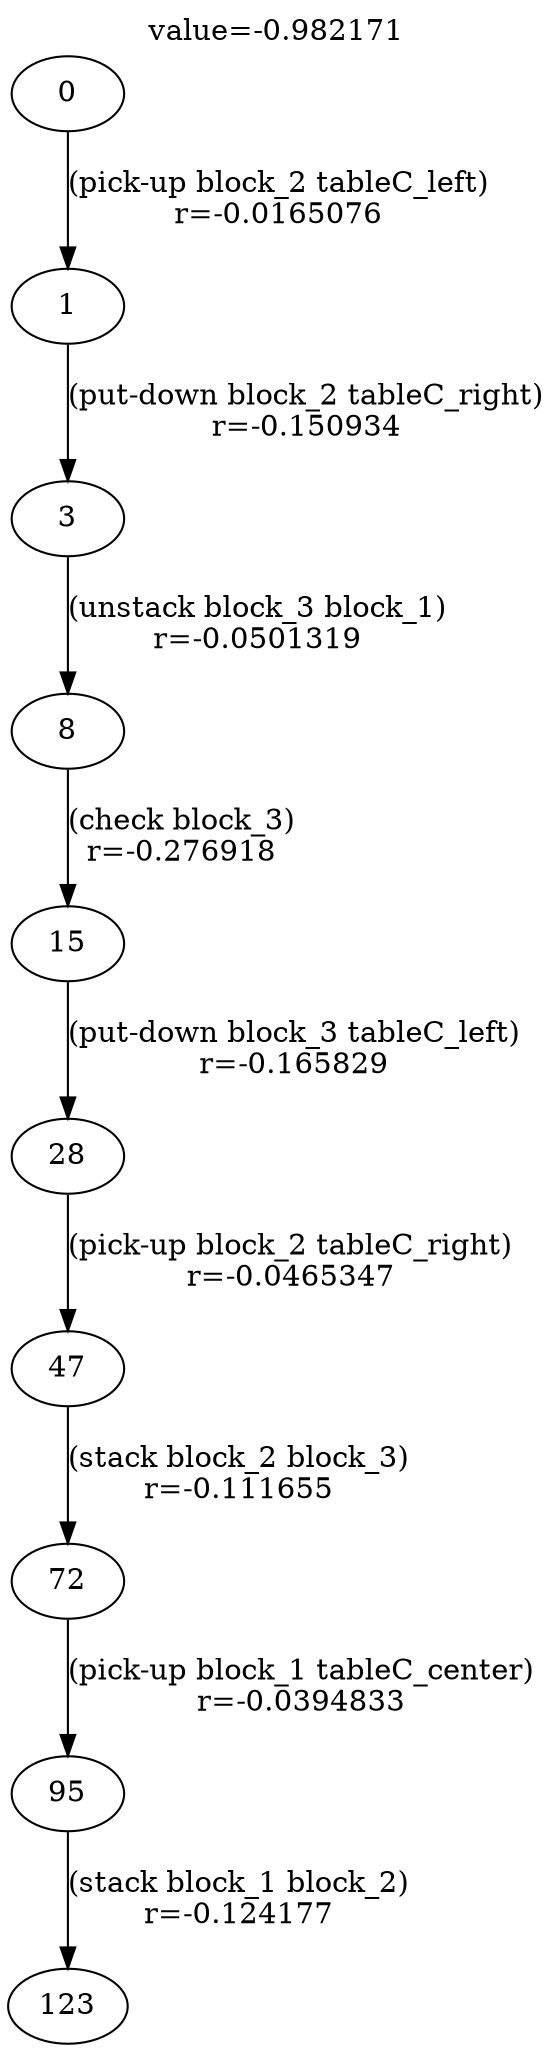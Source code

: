 digraph g{
label="value=-0.982171"
labelloc=top
0->1 [ label="(pick-up block_2 tableC_left)
r=-0.0165076" ];
1->3 [ label="(put-down block_2 tableC_right)
r=-0.150934" ];
3->8 [ label="(unstack block_3 block_1)
r=-0.0501319" ];
8->15 [ label="(check block_3)
r=-0.276918" ];
15->28 [ label="(put-down block_3 tableC_left)
r=-0.165829" ];
28->47 [ label="(pick-up block_2 tableC_right)
r=-0.0465347" ];
47->72 [ label="(stack block_2 block_3)
r=-0.111655" ];
72->95 [ label="(pick-up block_1 tableC_center)
r=-0.0394833" ];
95->123 [ label="(stack block_1 block_2)
r=-0.124177" ];
}
